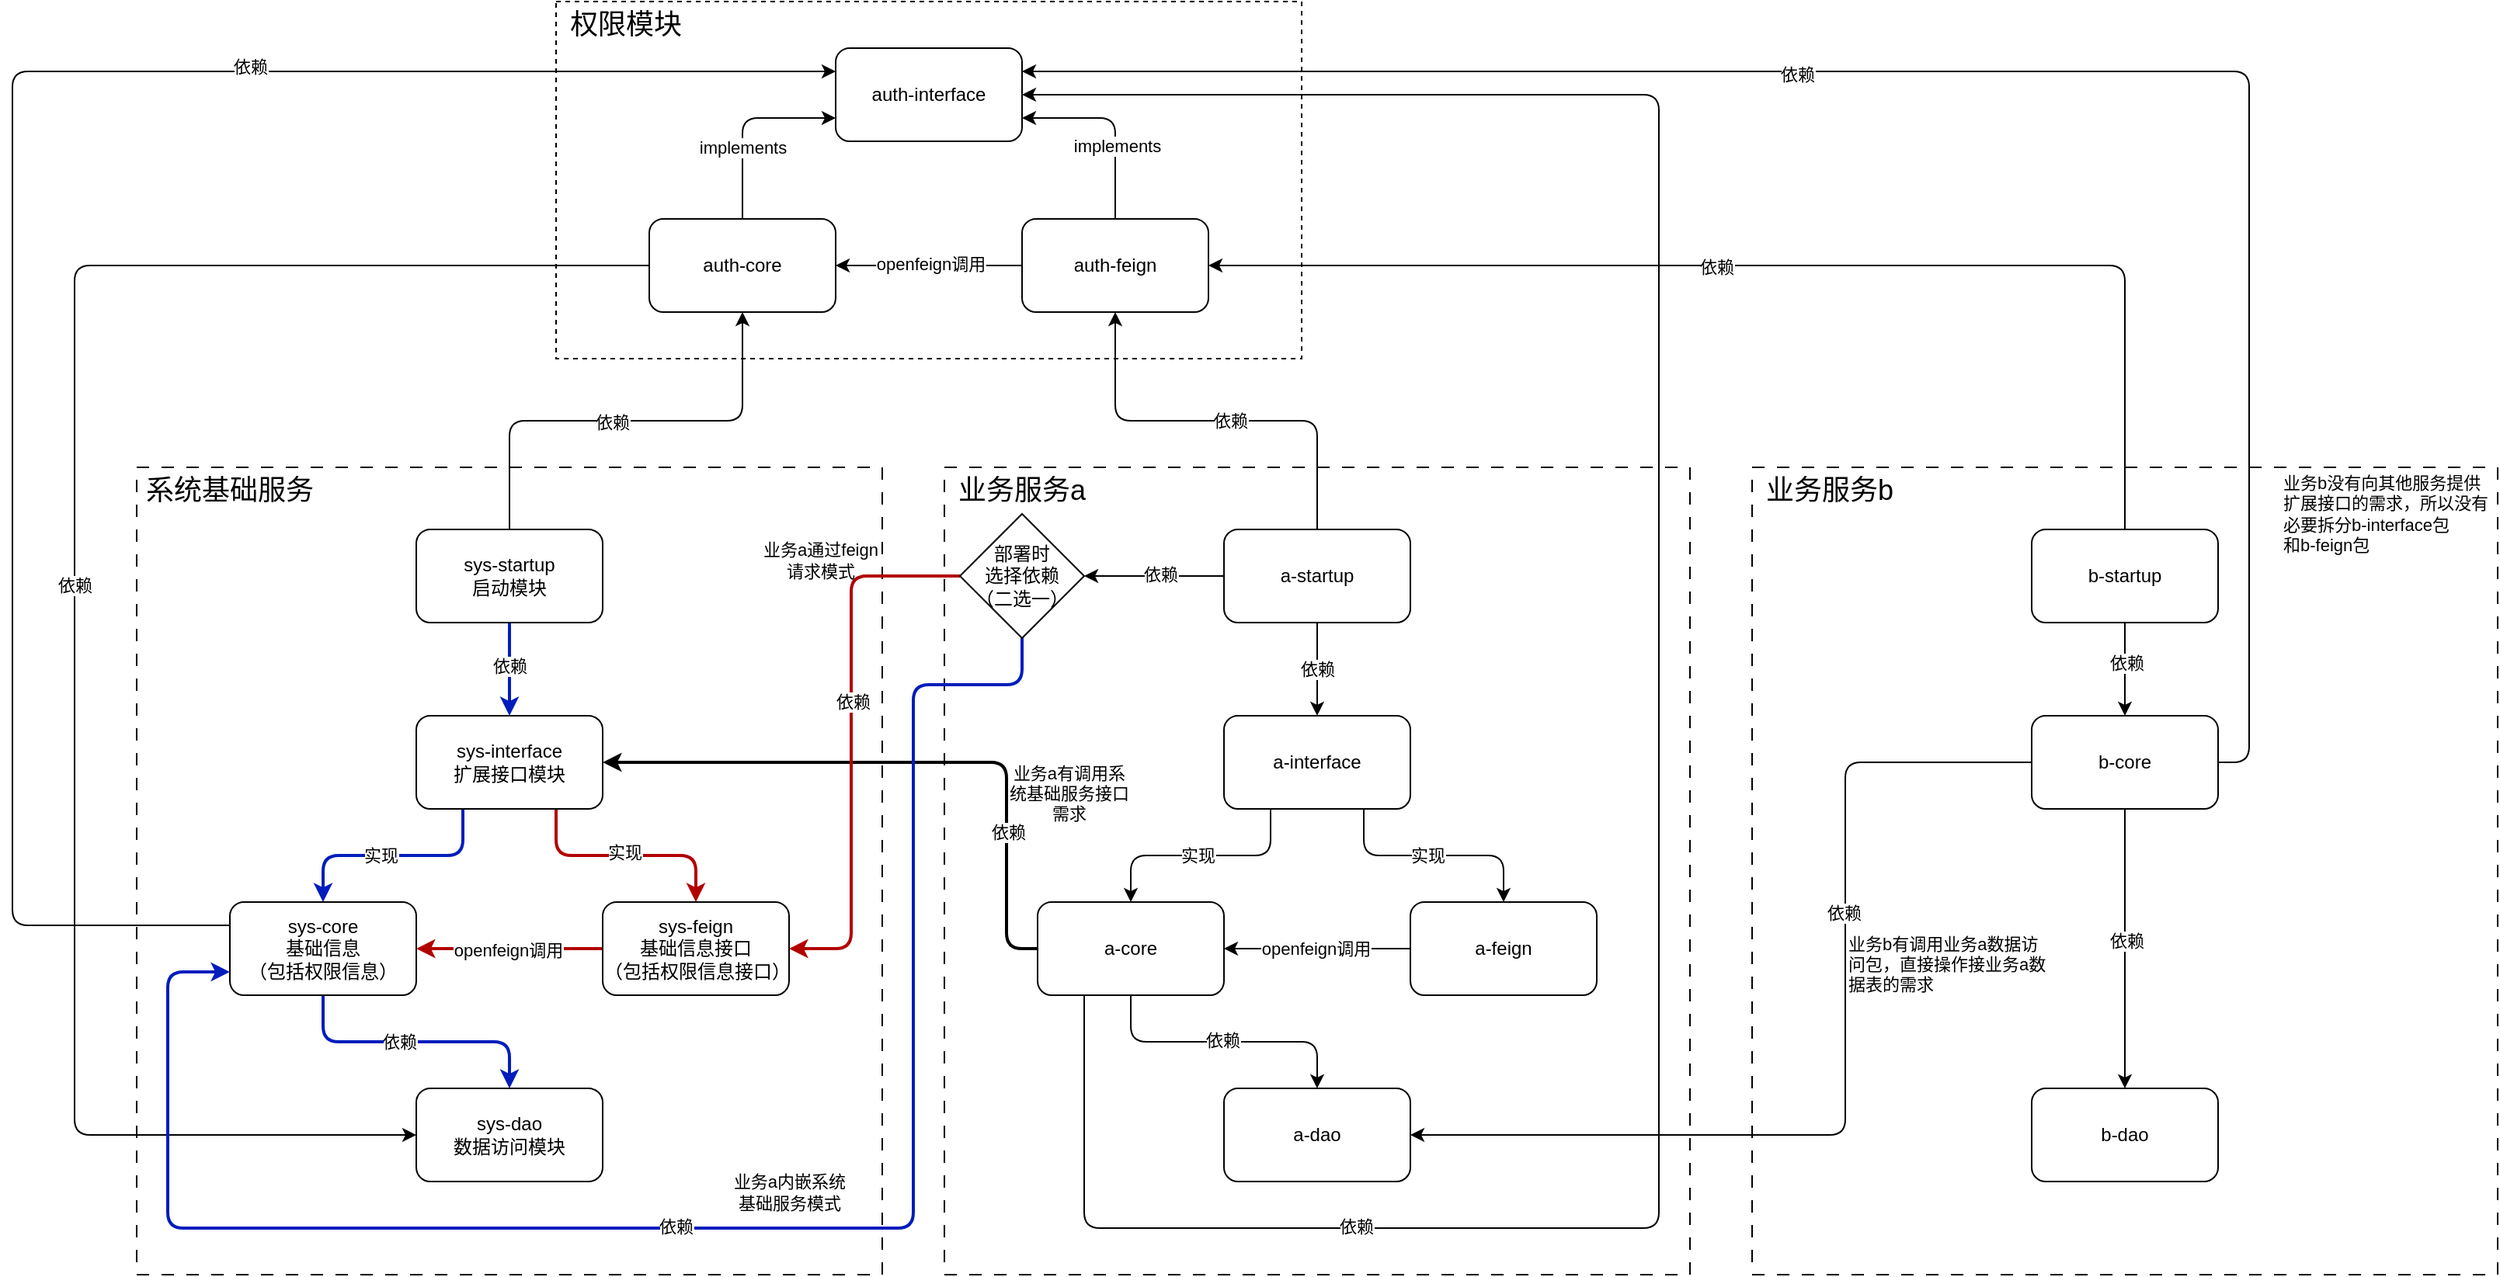 <mxfile version="27.1.6">
  <diagram name="第 1 页" id="Vk_0lWf_ZemlTiVQxBSw">
    <mxGraphModel dx="1325" dy="748" grid="1" gridSize="10" guides="1" tooltips="1" connect="1" arrows="1" fold="1" page="1" pageScale="1" pageWidth="827" pageHeight="1169" math="0" shadow="0">
      <root>
        <mxCell id="0" />
        <mxCell id="1" parent="0" />
        <mxCell id="k6mdKTFgA7WQ6ejU8itk-54" value="" style="rounded=0;whiteSpace=wrap;html=1;dashed=1;dashPattern=8 8;" vertex="1" parent="1">
          <mxGeometry x="1140" y="460" width="480" height="520" as="geometry" />
        </mxCell>
        <mxCell id="k6mdKTFgA7WQ6ejU8itk-5" value="" style="rounded=0;whiteSpace=wrap;html=1;dashed=1;dashPattern=8 8;" vertex="1" parent="1">
          <mxGeometry x="100" y="460" width="480" height="520" as="geometry" />
        </mxCell>
        <mxCell id="rxMHFcCtZd2pthugikuh-26" value="" style="rounded=0;whiteSpace=wrap;html=1;dashed=1;dashPattern=8 8;" parent="1" vertex="1">
          <mxGeometry x="620" y="460" width="480" height="520" as="geometry" />
        </mxCell>
        <mxCell id="rxMHFcCtZd2pthugikuh-24" value="" style="rounded=0;whiteSpace=wrap;html=1;dashed=1;" parent="1" vertex="1">
          <mxGeometry x="370" y="160" width="480" height="230" as="geometry" />
        </mxCell>
        <mxCell id="8hZZGk28VMVUj-fmmLYI-37" value="&lt;span style=&quot;background-color: transparent; color: light-dark(rgb(0, 0, 0), rgb(255, 255, 255));&quot;&gt;auth-interface&lt;/span&gt;" style="rounded=1;whiteSpace=wrap;html=1;" parent="1" vertex="1">
          <mxGeometry x="550" y="190" width="120" height="60" as="geometry" />
        </mxCell>
        <mxCell id="8hZZGk28VMVUj-fmmLYI-41" style="edgeStyle=orthogonalEdgeStyle;rounded=1;orthogonalLoop=1;jettySize=auto;html=1;exitX=0.5;exitY=0;exitDx=0;exitDy=0;entryX=0;entryY=0.75;entryDx=0;entryDy=0;curved=0;" parent="1" source="8hZZGk28VMVUj-fmmLYI-38" target="8hZZGk28VMVUj-fmmLYI-37" edge="1">
          <mxGeometry relative="1" as="geometry" />
        </mxCell>
        <mxCell id="8hZZGk28VMVUj-fmmLYI-43" value="implements" style="edgeLabel;html=1;align=center;verticalAlign=middle;resizable=0;points=[];" parent="8hZZGk28VMVUj-fmmLYI-41" vertex="1" connectable="0">
          <mxGeometry x="-0.255" relative="1" as="geometry">
            <mxPoint as="offset" />
          </mxGeometry>
        </mxCell>
        <mxCell id="8hZZGk28VMVUj-fmmLYI-66" style="edgeStyle=orthogonalEdgeStyle;rounded=1;orthogonalLoop=1;jettySize=auto;html=1;exitX=0;exitY=0.5;exitDx=0;exitDy=0;entryX=0;entryY=0.5;entryDx=0;entryDy=0;curved=0;" parent="1" source="8hZZGk28VMVUj-fmmLYI-38" target="k6mdKTFgA7WQ6ejU8itk-19" edge="1">
          <mxGeometry relative="1" as="geometry">
            <Array as="points">
              <mxPoint x="60" y="330" />
              <mxPoint x="60" y="890" />
            </Array>
          </mxGeometry>
        </mxCell>
        <mxCell id="8hZZGk28VMVUj-fmmLYI-67" value="依赖" style="edgeLabel;html=1;align=center;verticalAlign=middle;resizable=0;points=[];" parent="8hZZGk28VMVUj-fmmLYI-66" vertex="1" connectable="0">
          <mxGeometry x="0.002" relative="1" as="geometry">
            <mxPoint as="offset" />
          </mxGeometry>
        </mxCell>
        <mxCell id="8hZZGk28VMVUj-fmmLYI-38" value="&lt;span style=&quot;background-color: transparent; color: light-dark(rgb(0, 0, 0), rgb(255, 255, 255));&quot;&gt;auth-core&lt;/span&gt;" style="rounded=1;whiteSpace=wrap;html=1;" parent="1" vertex="1">
          <mxGeometry x="430" y="300" width="120" height="60" as="geometry" />
        </mxCell>
        <mxCell id="8hZZGk28VMVUj-fmmLYI-42" style="edgeStyle=orthogonalEdgeStyle;rounded=1;orthogonalLoop=1;jettySize=auto;html=1;exitX=0.5;exitY=0;exitDx=0;exitDy=0;entryX=1;entryY=0.75;entryDx=0;entryDy=0;curved=0;" parent="1" source="8hZZGk28VMVUj-fmmLYI-39" target="8hZZGk28VMVUj-fmmLYI-37" edge="1">
          <mxGeometry relative="1" as="geometry" />
        </mxCell>
        <mxCell id="8hZZGk28VMVUj-fmmLYI-44" value="implements" style="edgeLabel;html=1;align=center;verticalAlign=middle;resizable=0;points=[];" parent="8hZZGk28VMVUj-fmmLYI-42" vertex="1" connectable="0">
          <mxGeometry x="-0.243" y="-1" relative="1" as="geometry">
            <mxPoint as="offset" />
          </mxGeometry>
        </mxCell>
        <mxCell id="8hZZGk28VMVUj-fmmLYI-48" style="edgeStyle=orthogonalEdgeStyle;rounded=0;orthogonalLoop=1;jettySize=auto;html=1;exitX=0;exitY=0.5;exitDx=0;exitDy=0;entryX=1;entryY=0.5;entryDx=0;entryDy=0;" parent="1" source="8hZZGk28VMVUj-fmmLYI-39" target="8hZZGk28VMVUj-fmmLYI-38" edge="1">
          <mxGeometry relative="1" as="geometry" />
        </mxCell>
        <mxCell id="8hZZGk28VMVUj-fmmLYI-49" value="openfeign调用" style="edgeLabel;html=1;align=center;verticalAlign=middle;resizable=0;points=[];" parent="8hZZGk28VMVUj-fmmLYI-48" vertex="1" connectable="0">
          <mxGeometry x="-0.011" y="-1" relative="1" as="geometry">
            <mxPoint as="offset" />
          </mxGeometry>
        </mxCell>
        <mxCell id="8hZZGk28VMVUj-fmmLYI-39" value="&lt;span style=&quot;background-color: transparent; color: light-dark(rgb(0, 0, 0), rgb(255, 255, 255));&quot;&gt;auth-feign&lt;/span&gt;" style="rounded=1;whiteSpace=wrap;html=1;" parent="1" vertex="1">
          <mxGeometry x="670" y="300" width="120" height="60" as="geometry" />
        </mxCell>
        <mxCell id="8hZZGk28VMVUj-fmmLYI-57" style="edgeStyle=orthogonalEdgeStyle;rounded=1;orthogonalLoop=1;jettySize=auto;html=1;exitX=0.5;exitY=0;exitDx=0;exitDy=0;strokeColor=default;curved=0;" parent="1" source="8hZZGk28VMVUj-fmmLYI-47" target="8hZZGk28VMVUj-fmmLYI-38" edge="1">
          <mxGeometry relative="1" as="geometry" />
        </mxCell>
        <mxCell id="8hZZGk28VMVUj-fmmLYI-60" value="依赖" style="edgeLabel;html=1;align=center;verticalAlign=middle;resizable=0;points=[];" parent="8hZZGk28VMVUj-fmmLYI-57" vertex="1" connectable="0">
          <mxGeometry x="-0.064" y="-1" relative="1" as="geometry">
            <mxPoint as="offset" />
          </mxGeometry>
        </mxCell>
        <mxCell id="8hZZGk28VMVUj-fmmLYI-59" style="edgeStyle=orthogonalEdgeStyle;rounded=0;orthogonalLoop=1;jettySize=auto;html=1;exitX=0.5;exitY=1;exitDx=0;exitDy=0;fillColor=#0050ef;strokeColor=#001DBC;strokeWidth=2;" parent="1" source="8hZZGk28VMVUj-fmmLYI-47" target="8hZZGk28VMVUj-fmmLYI-58" edge="1">
          <mxGeometry relative="1" as="geometry" />
        </mxCell>
        <mxCell id="8hZZGk28VMVUj-fmmLYI-62" value="依赖" style="edgeLabel;html=1;align=center;verticalAlign=middle;resizable=0;points=[];" parent="8hZZGk28VMVUj-fmmLYI-59" vertex="1" connectable="0">
          <mxGeometry x="-0.072" relative="1" as="geometry">
            <mxPoint as="offset" />
          </mxGeometry>
        </mxCell>
        <mxCell id="8hZZGk28VMVUj-fmmLYI-47" value="sys&lt;span style=&quot;background-color: transparent; color: light-dark(rgb(0, 0, 0), rgb(255, 255, 255));&quot;&gt;-startup&lt;br&gt;启动模块&lt;/span&gt;" style="rounded=1;whiteSpace=wrap;html=1;" parent="1" vertex="1">
          <mxGeometry x="280" y="500" width="120" height="60" as="geometry" />
        </mxCell>
        <mxCell id="8hZZGk28VMVUj-fmmLYI-56" style="edgeStyle=orthogonalEdgeStyle;rounded=1;orthogonalLoop=1;jettySize=auto;html=1;exitX=0.5;exitY=0;exitDx=0;exitDy=0;entryX=0.5;entryY=1;entryDx=0;entryDy=0;curved=0;" parent="1" source="8hZZGk28VMVUj-fmmLYI-52" target="8hZZGk28VMVUj-fmmLYI-39" edge="1">
          <mxGeometry relative="1" as="geometry" />
        </mxCell>
        <mxCell id="8hZZGk28VMVUj-fmmLYI-61" value="依赖" style="edgeLabel;html=1;align=center;verticalAlign=middle;resizable=0;points=[];" parent="8hZZGk28VMVUj-fmmLYI-56" vertex="1" connectable="0">
          <mxGeometry x="-0.064" relative="1" as="geometry">
            <mxPoint as="offset" />
          </mxGeometry>
        </mxCell>
        <mxCell id="rxMHFcCtZd2pthugikuh-9" value="依赖" style="edgeStyle=orthogonalEdgeStyle;rounded=0;orthogonalLoop=1;jettySize=auto;html=1;exitX=0.5;exitY=1;exitDx=0;exitDy=0;entryX=0.5;entryY=0;entryDx=0;entryDy=0;" parent="1" source="8hZZGk28VMVUj-fmmLYI-52" target="rxMHFcCtZd2pthugikuh-5" edge="1">
          <mxGeometry relative="1" as="geometry" />
        </mxCell>
        <mxCell id="k6mdKTFgA7WQ6ejU8itk-39" style="edgeStyle=orthogonalEdgeStyle;rounded=0;orthogonalLoop=1;jettySize=auto;html=1;exitX=0;exitY=0.5;exitDx=0;exitDy=0;entryX=1;entryY=0.5;entryDx=0;entryDy=0;" edge="1" parent="1" source="8hZZGk28VMVUj-fmmLYI-52" target="k6mdKTFgA7WQ6ejU8itk-38">
          <mxGeometry relative="1" as="geometry" />
        </mxCell>
        <mxCell id="k6mdKTFgA7WQ6ejU8itk-53" value="依赖" style="edgeLabel;html=1;align=center;verticalAlign=middle;resizable=0;points=[];" vertex="1" connectable="0" parent="k6mdKTFgA7WQ6ejU8itk-39">
          <mxGeometry x="-0.089" y="-1" relative="1" as="geometry">
            <mxPoint as="offset" />
          </mxGeometry>
        </mxCell>
        <mxCell id="8hZZGk28VMVUj-fmmLYI-52" value="&lt;span style=&quot;background-color: transparent; color: light-dark(rgb(0, 0, 0), rgb(255, 255, 255));&quot;&gt;a-startup&lt;/span&gt;" style="rounded=1;whiteSpace=wrap;html=1;" parent="1" vertex="1">
          <mxGeometry x="800" y="500" width="120" height="60" as="geometry" />
        </mxCell>
        <mxCell id="k6mdKTFgA7WQ6ejU8itk-12" style="edgeStyle=orthogonalEdgeStyle;rounded=1;orthogonalLoop=1;jettySize=auto;html=1;exitX=0.25;exitY=1;exitDx=0;exitDy=0;strokeWidth=2;fillColor=#0050ef;strokeColor=#001DBC;curved=0;" edge="1" parent="1" source="8hZZGk28VMVUj-fmmLYI-58" target="k6mdKTFgA7WQ6ejU8itk-1">
          <mxGeometry relative="1" as="geometry" />
        </mxCell>
        <mxCell id="k6mdKTFgA7WQ6ejU8itk-13" value="实现" style="edgeLabel;html=1;align=center;verticalAlign=middle;resizable=0;points=[];" vertex="1" connectable="0" parent="k6mdKTFgA7WQ6ejU8itk-12">
          <mxGeometry x="0.109" relative="1" as="geometry">
            <mxPoint as="offset" />
          </mxGeometry>
        </mxCell>
        <mxCell id="k6mdKTFgA7WQ6ejU8itk-14" style="edgeStyle=orthogonalEdgeStyle;rounded=1;orthogonalLoop=1;jettySize=auto;html=1;exitX=0.75;exitY=1;exitDx=0;exitDy=0;entryX=0.5;entryY=0;entryDx=0;entryDy=0;fillColor=#e51400;strokeColor=#B20000;strokeWidth=2;curved=0;" edge="1" parent="1" source="8hZZGk28VMVUj-fmmLYI-58" target="k6mdKTFgA7WQ6ejU8itk-4">
          <mxGeometry relative="1" as="geometry" />
        </mxCell>
        <mxCell id="k6mdKTFgA7WQ6ejU8itk-15" value="实现" style="edgeLabel;html=1;align=center;verticalAlign=middle;resizable=0;points=[];" vertex="1" connectable="0" parent="k6mdKTFgA7WQ6ejU8itk-14">
          <mxGeometry x="-0.013" y="2" relative="1" as="geometry">
            <mxPoint as="offset" />
          </mxGeometry>
        </mxCell>
        <mxCell id="8hZZGk28VMVUj-fmmLYI-58" value="sys&lt;span style=&quot;background-color: transparent; color: light-dark(rgb(0, 0, 0), rgb(255, 255, 255));&quot;&gt;-interface&lt;/span&gt;&lt;div&gt;扩展接口模块&lt;/div&gt;" style="rounded=1;whiteSpace=wrap;html=1;" parent="1" vertex="1">
          <mxGeometry x="280" y="620" width="120" height="60" as="geometry" />
        </mxCell>
        <mxCell id="k6mdKTFgA7WQ6ejU8itk-26" style="edgeStyle=orthogonalEdgeStyle;rounded=1;orthogonalLoop=1;jettySize=auto;html=1;exitX=0.5;exitY=1;exitDx=0;exitDy=0;entryX=0.5;entryY=0;entryDx=0;entryDy=0;curved=0;" edge="1" parent="1" source="rxMHFcCtZd2pthugikuh-4" target="k6mdKTFgA7WQ6ejU8itk-25">
          <mxGeometry relative="1" as="geometry" />
        </mxCell>
        <mxCell id="k6mdKTFgA7WQ6ejU8itk-27" value="依赖" style="edgeLabel;html=1;align=center;verticalAlign=middle;resizable=0;points=[];" vertex="1" connectable="0" parent="k6mdKTFgA7WQ6ejU8itk-26">
          <mxGeometry x="-0.011" y="1" relative="1" as="geometry">
            <mxPoint as="offset" />
          </mxGeometry>
        </mxCell>
        <mxCell id="k6mdKTFgA7WQ6ejU8itk-33" style="edgeStyle=orthogonalEdgeStyle;rounded=1;orthogonalLoop=1;jettySize=auto;html=1;exitX=0;exitY=0.5;exitDx=0;exitDy=0;entryX=1;entryY=0.5;entryDx=0;entryDy=0;curved=0;strokeWidth=2;" edge="1" parent="1" source="rxMHFcCtZd2pthugikuh-4" target="8hZZGk28VMVUj-fmmLYI-58">
          <mxGeometry relative="1" as="geometry">
            <Array as="points">
              <mxPoint x="660" y="770" />
              <mxPoint x="660" y="650" />
            </Array>
          </mxGeometry>
        </mxCell>
        <mxCell id="k6mdKTFgA7WQ6ejU8itk-34" value="&lt;div&gt;业务a有调用系&lt;div&gt;统基础服务接口&lt;/div&gt;&lt;div&gt;需求&lt;/div&gt;&lt;/div&gt;" style="edgeLabel;html=1;align=center;verticalAlign=middle;resizable=0;points=[];labelBackgroundColor=none;" vertex="1" connectable="0" parent="k6mdKTFgA7WQ6ejU8itk-33">
          <mxGeometry x="-0.375" y="1" relative="1" as="geometry">
            <mxPoint x="41" y="5" as="offset" />
          </mxGeometry>
        </mxCell>
        <mxCell id="k6mdKTFgA7WQ6ejU8itk-35" value="&lt;span&gt;依赖&lt;/span&gt;" style="edgeLabel;html=1;align=center;verticalAlign=middle;resizable=0;points=[];" vertex="1" connectable="0" parent="k6mdKTFgA7WQ6ejU8itk-33">
          <mxGeometry x="-0.525" y="-1" relative="1" as="geometry">
            <mxPoint as="offset" />
          </mxGeometry>
        </mxCell>
        <mxCell id="k6mdKTFgA7WQ6ejU8itk-72" style="edgeStyle=orthogonalEdgeStyle;rounded=1;orthogonalLoop=1;jettySize=auto;html=1;exitX=0.25;exitY=1;exitDx=0;exitDy=0;entryX=1;entryY=0.5;entryDx=0;entryDy=0;curved=0;" edge="1" parent="1" source="rxMHFcCtZd2pthugikuh-4" target="8hZZGk28VMVUj-fmmLYI-37">
          <mxGeometry relative="1" as="geometry">
            <Array as="points">
              <mxPoint x="710" y="950" />
              <mxPoint x="1080" y="950" />
              <mxPoint x="1080" y="220" />
            </Array>
          </mxGeometry>
        </mxCell>
        <mxCell id="k6mdKTFgA7WQ6ejU8itk-74" value="依赖" style="edgeLabel;html=1;align=center;verticalAlign=middle;resizable=0;points=[];" vertex="1" connectable="0" parent="k6mdKTFgA7WQ6ejU8itk-72">
          <mxGeometry x="-0.609" y="1" relative="1" as="geometry">
            <mxPoint as="offset" />
          </mxGeometry>
        </mxCell>
        <mxCell id="rxMHFcCtZd2pthugikuh-4" value="&lt;span style=&quot;background-color: transparent; color: light-dark(rgb(0, 0, 0), rgb(255, 255, 255));&quot;&gt;a-core&lt;/span&gt;" style="rounded=1;whiteSpace=wrap;html=1;" parent="1" vertex="1">
          <mxGeometry x="680" y="740" width="120" height="60" as="geometry" />
        </mxCell>
        <mxCell id="k6mdKTFgA7WQ6ejU8itk-23" style="edgeStyle=orthogonalEdgeStyle;rounded=1;orthogonalLoop=1;jettySize=auto;html=1;exitX=0.25;exitY=1;exitDx=0;exitDy=0;entryX=0.5;entryY=0;entryDx=0;entryDy=0;curved=0;" edge="1" parent="1" source="rxMHFcCtZd2pthugikuh-5" target="rxMHFcCtZd2pthugikuh-4">
          <mxGeometry relative="1" as="geometry" />
        </mxCell>
        <mxCell id="k6mdKTFgA7WQ6ejU8itk-30" value="实现" style="edgeLabel;html=1;align=center;verticalAlign=middle;resizable=0;points=[];" vertex="1" connectable="0" parent="k6mdKTFgA7WQ6ejU8itk-23">
          <mxGeometry x="0.027" relative="1" as="geometry">
            <mxPoint as="offset" />
          </mxGeometry>
        </mxCell>
        <mxCell id="k6mdKTFgA7WQ6ejU8itk-24" style="edgeStyle=orthogonalEdgeStyle;rounded=1;orthogonalLoop=1;jettySize=auto;html=1;exitX=0.75;exitY=1;exitDx=0;exitDy=0;curved=0;" edge="1" parent="1" source="rxMHFcCtZd2pthugikuh-5" target="rxMHFcCtZd2pthugikuh-6">
          <mxGeometry relative="1" as="geometry" />
        </mxCell>
        <mxCell id="k6mdKTFgA7WQ6ejU8itk-31" value="实现" style="edgeLabel;html=1;align=center;verticalAlign=middle;resizable=0;points=[];" vertex="1" connectable="0" parent="k6mdKTFgA7WQ6ejU8itk-24">
          <mxGeometry x="-0.053" relative="1" as="geometry">
            <mxPoint as="offset" />
          </mxGeometry>
        </mxCell>
        <mxCell id="rxMHFcCtZd2pthugikuh-5" value="&lt;span style=&quot;background-color: transparent; color: light-dark(rgb(0, 0, 0), rgb(255, 255, 255));&quot;&gt;a-interface&lt;/span&gt;" style="rounded=1;whiteSpace=wrap;html=1;" parent="1" vertex="1">
          <mxGeometry x="800" y="620" width="120" height="60" as="geometry" />
        </mxCell>
        <mxCell id="k6mdKTFgA7WQ6ejU8itk-28" style="edgeStyle=orthogonalEdgeStyle;rounded=0;orthogonalLoop=1;jettySize=auto;html=1;exitX=0;exitY=0.5;exitDx=0;exitDy=0;" edge="1" parent="1" source="rxMHFcCtZd2pthugikuh-6" target="rxMHFcCtZd2pthugikuh-4">
          <mxGeometry relative="1" as="geometry" />
        </mxCell>
        <mxCell id="k6mdKTFgA7WQ6ejU8itk-29" value="openfeign调用" style="edgeLabel;html=1;align=center;verticalAlign=middle;resizable=0;points=[];" vertex="1" connectable="0" parent="k6mdKTFgA7WQ6ejU8itk-28">
          <mxGeometry x="0.017" relative="1" as="geometry">
            <mxPoint as="offset" />
          </mxGeometry>
        </mxCell>
        <mxCell id="rxMHFcCtZd2pthugikuh-6" value="&lt;span style=&quot;background-color: transparent; color: light-dark(rgb(0, 0, 0), rgb(255, 255, 255));&quot;&gt;a-feign&lt;/span&gt;" style="rounded=1;whiteSpace=wrap;html=1;" parent="1" vertex="1">
          <mxGeometry x="920" y="740" width="120" height="60" as="geometry" />
        </mxCell>
        <mxCell id="k6mdKTFgA7WQ6ejU8itk-56" style="edgeStyle=orthogonalEdgeStyle;rounded=1;orthogonalLoop=1;jettySize=auto;html=1;exitX=0.5;exitY=0;exitDx=0;exitDy=0;entryX=1;entryY=0.5;entryDx=0;entryDy=0;curved=0;" edge="1" parent="1" source="rxMHFcCtZd2pthugikuh-17" target="8hZZGk28VMVUj-fmmLYI-39">
          <mxGeometry relative="1" as="geometry" />
        </mxCell>
        <mxCell id="k6mdKTFgA7WQ6ejU8itk-57" value="依赖" style="edgeLabel;html=1;align=center;verticalAlign=middle;resizable=0;points=[];" vertex="1" connectable="0" parent="k6mdKTFgA7WQ6ejU8itk-56">
          <mxGeometry x="0.14" y="1" relative="1" as="geometry">
            <mxPoint as="offset" />
          </mxGeometry>
        </mxCell>
        <mxCell id="k6mdKTFgA7WQ6ejU8itk-59" style="edgeStyle=orthogonalEdgeStyle;rounded=0;orthogonalLoop=1;jettySize=auto;html=1;exitX=0.5;exitY=1;exitDx=0;exitDy=0;" edge="1" parent="1" source="rxMHFcCtZd2pthugikuh-17" target="GwP-EpO8YHv75SZYuR2i-1">
          <mxGeometry relative="1" as="geometry" />
        </mxCell>
        <mxCell id="k6mdKTFgA7WQ6ejU8itk-61" value="依赖" style="edgeLabel;html=1;align=center;verticalAlign=middle;resizable=0;points=[];" vertex="1" connectable="0" parent="k6mdKTFgA7WQ6ejU8itk-59">
          <mxGeometry x="-0.133" y="1" relative="1" as="geometry">
            <mxPoint as="offset" />
          </mxGeometry>
        </mxCell>
        <mxCell id="rxMHFcCtZd2pthugikuh-17" value="&lt;span style=&quot;background-color: transparent; color: light-dark(rgb(0, 0, 0), rgb(255, 255, 255));&quot;&gt;b-startup&lt;/span&gt;" style="rounded=1;whiteSpace=wrap;html=1;" parent="1" vertex="1">
          <mxGeometry x="1320" y="500" width="120" height="60" as="geometry" />
        </mxCell>
        <mxCell id="rxMHFcCtZd2pthugikuh-25" value="&lt;font style=&quot;font-size: 18px;&quot;&gt;权限模块&lt;/font&gt;" style="text;html=1;align=center;verticalAlign=middle;whiteSpace=wrap;rounded=0;" parent="1" vertex="1">
          <mxGeometry x="370" y="160" width="90" height="30" as="geometry" />
        </mxCell>
        <mxCell id="rxMHFcCtZd2pthugikuh-27" value="&lt;font style=&quot;font-size: 18px;&quot;&gt;业务服务a&lt;/font&gt;" style="text;html=1;align=center;verticalAlign=middle;whiteSpace=wrap;rounded=0;" parent="1" vertex="1">
          <mxGeometry x="620" y="460" width="100" height="30" as="geometry" />
        </mxCell>
        <mxCell id="rxMHFcCtZd2pthugikuh-31" value="&lt;font style=&quot;font-size: 18px;&quot;&gt;系统基础服务&lt;/font&gt;" style="text;html=1;align=center;verticalAlign=middle;whiteSpace=wrap;rounded=0;" parent="1" vertex="1">
          <mxGeometry x="100" y="460" width="120" height="30" as="geometry" />
        </mxCell>
        <mxCell id="k6mdKTFgA7WQ6ejU8itk-58" style="edgeStyle=orthogonalEdgeStyle;rounded=1;orthogonalLoop=1;jettySize=auto;html=1;exitX=0;exitY=0.5;exitDx=0;exitDy=0;entryX=1;entryY=0.5;entryDx=0;entryDy=0;curved=0;" edge="1" parent="1" source="GwP-EpO8YHv75SZYuR2i-1" target="k6mdKTFgA7WQ6ejU8itk-25">
          <mxGeometry relative="1" as="geometry">
            <Array as="points">
              <mxPoint x="1200" y="650" />
              <mxPoint x="1200" y="890" />
            </Array>
          </mxGeometry>
        </mxCell>
        <mxCell id="k6mdKTFgA7WQ6ejU8itk-63" value="依赖" style="edgeLabel;html=1;align=center;verticalAlign=middle;resizable=0;points=[];" vertex="1" connectable="0" parent="k6mdKTFgA7WQ6ejU8itk-58">
          <mxGeometry x="-0.322" y="-1" relative="1" as="geometry">
            <mxPoint as="offset" />
          </mxGeometry>
        </mxCell>
        <mxCell id="k6mdKTFgA7WQ6ejU8itk-60" style="edgeStyle=orthogonalEdgeStyle;rounded=0;orthogonalLoop=1;jettySize=auto;html=1;exitX=0.5;exitY=1;exitDx=0;exitDy=0;entryX=0.5;entryY=0;entryDx=0;entryDy=0;" edge="1" parent="1" source="GwP-EpO8YHv75SZYuR2i-1" target="k6mdKTFgA7WQ6ejU8itk-55">
          <mxGeometry relative="1" as="geometry" />
        </mxCell>
        <mxCell id="k6mdKTFgA7WQ6ejU8itk-62" value="依赖" style="edgeLabel;html=1;align=center;verticalAlign=middle;resizable=0;points=[];" vertex="1" connectable="0" parent="k6mdKTFgA7WQ6ejU8itk-60">
          <mxGeometry x="-0.056" y="1" relative="1" as="geometry">
            <mxPoint as="offset" />
          </mxGeometry>
        </mxCell>
        <mxCell id="k6mdKTFgA7WQ6ejU8itk-70" style="edgeStyle=orthogonalEdgeStyle;rounded=1;orthogonalLoop=1;jettySize=auto;html=1;exitX=1;exitY=0.5;exitDx=0;exitDy=0;entryX=1;entryY=0.25;entryDx=0;entryDy=0;curved=0;" edge="1" parent="1" source="GwP-EpO8YHv75SZYuR2i-1" target="8hZZGk28VMVUj-fmmLYI-37">
          <mxGeometry relative="1" as="geometry" />
        </mxCell>
        <mxCell id="k6mdKTFgA7WQ6ejU8itk-71" value="依赖" style="edgeLabel;html=1;align=center;verticalAlign=middle;resizable=0;points=[];" vertex="1" connectable="0" parent="k6mdKTFgA7WQ6ejU8itk-70">
          <mxGeometry x="0.205" y="2" relative="1" as="geometry">
            <mxPoint as="offset" />
          </mxGeometry>
        </mxCell>
        <mxCell id="GwP-EpO8YHv75SZYuR2i-1" value="&lt;span style=&quot;background-color: transparent; color: light-dark(rgb(0, 0, 0), rgb(255, 255, 255));&quot;&gt;b-core&lt;/span&gt;" style="rounded=1;whiteSpace=wrap;html=1;" parent="1" vertex="1">
          <mxGeometry x="1320" y="620" width="120" height="60" as="geometry" />
        </mxCell>
        <mxCell id="GwP-EpO8YHv75SZYuR2i-12" value="&lt;font style=&quot;font-size: 18px;&quot;&gt;业务服务b&lt;/font&gt;" style="text;html=1;align=center;verticalAlign=middle;whiteSpace=wrap;rounded=0;" parent="1" vertex="1">
          <mxGeometry x="1140" y="460" width="100" height="30" as="geometry" />
        </mxCell>
        <mxCell id="k6mdKTFgA7WQ6ejU8itk-20" style="edgeStyle=orthogonalEdgeStyle;rounded=1;orthogonalLoop=1;jettySize=auto;html=1;exitX=0.5;exitY=1;exitDx=0;exitDy=0;entryX=0.5;entryY=0;entryDx=0;entryDy=0;curved=0;fillColor=#0050ef;strokeColor=#001DBC;strokeWidth=2;" edge="1" parent="1" source="k6mdKTFgA7WQ6ejU8itk-1" target="k6mdKTFgA7WQ6ejU8itk-19">
          <mxGeometry relative="1" as="geometry" />
        </mxCell>
        <mxCell id="k6mdKTFgA7WQ6ejU8itk-21" value="依赖" style="edgeLabel;html=1;align=center;verticalAlign=middle;resizable=0;points=[];" vertex="1" connectable="0" parent="k6mdKTFgA7WQ6ejU8itk-20">
          <mxGeometry x="-0.122" relative="1" as="geometry">
            <mxPoint as="offset" />
          </mxGeometry>
        </mxCell>
        <mxCell id="k6mdKTFgA7WQ6ejU8itk-67" style="edgeStyle=orthogonalEdgeStyle;rounded=1;orthogonalLoop=1;jettySize=auto;html=1;exitX=0;exitY=0.25;exitDx=0;exitDy=0;entryX=0;entryY=0.25;entryDx=0;entryDy=0;curved=0;" edge="1" parent="1" source="k6mdKTFgA7WQ6ejU8itk-1" target="8hZZGk28VMVUj-fmmLYI-37">
          <mxGeometry relative="1" as="geometry">
            <mxPoint x="220" y="390" as="targetPoint" />
            <Array as="points">
              <mxPoint x="20" y="755" />
              <mxPoint x="20" y="205" />
            </Array>
          </mxGeometry>
        </mxCell>
        <mxCell id="k6mdKTFgA7WQ6ejU8itk-69" value="依赖" style="edgeLabel;html=1;align=center;verticalAlign=middle;resizable=0;points=[];" vertex="1" connectable="0" parent="k6mdKTFgA7WQ6ejU8itk-67">
          <mxGeometry x="0.382" y="3" relative="1" as="geometry">
            <mxPoint as="offset" />
          </mxGeometry>
        </mxCell>
        <mxCell id="k6mdKTFgA7WQ6ejU8itk-1" value="sys&lt;span style=&quot;color: light-dark(rgb(0, 0, 0), rgb(255, 255, 255)); background-color: transparent;&quot;&gt;-core&lt;br&gt;&lt;/span&gt;&lt;span style=&quot;color: light-dark(rgb(0, 0, 0), rgb(255, 255, 255)); background-color: transparent;&quot;&gt;基础信息&lt;/span&gt;&lt;div&gt;&lt;span style=&quot;color: light-dark(rgb(0, 0, 0), rgb(255, 255, 255)); background-color: transparent;&quot;&gt;（包括权限信息）&lt;/span&gt;&lt;/div&gt;" style="rounded=1;whiteSpace=wrap;html=1;" vertex="1" parent="1">
          <mxGeometry x="160" y="740" width="120" height="60" as="geometry" />
        </mxCell>
        <mxCell id="k6mdKTFgA7WQ6ejU8itk-17" style="edgeStyle=orthogonalEdgeStyle;rounded=0;orthogonalLoop=1;jettySize=auto;html=1;exitX=0;exitY=0.5;exitDx=0;exitDy=0;fillColor=#e51400;strokeColor=#B20000;strokeWidth=2;" edge="1" parent="1" source="k6mdKTFgA7WQ6ejU8itk-4" target="k6mdKTFgA7WQ6ejU8itk-1">
          <mxGeometry relative="1" as="geometry" />
        </mxCell>
        <mxCell id="k6mdKTFgA7WQ6ejU8itk-18" value="openfeign调用" style="edgeLabel;html=1;align=center;verticalAlign=middle;resizable=0;points=[];" vertex="1" connectable="0" parent="k6mdKTFgA7WQ6ejU8itk-17">
          <mxGeometry x="0.017" y="1" relative="1" as="geometry">
            <mxPoint as="offset" />
          </mxGeometry>
        </mxCell>
        <mxCell id="k6mdKTFgA7WQ6ejU8itk-4" value="sys&lt;span style=&quot;color: light-dark(rgb(0, 0, 0), rgb(255, 255, 255)); background-color: transparent;&quot;&gt;-feign&lt;br&gt;&lt;/span&gt;&lt;span style=&quot;color: light-dark(rgb(0, 0, 0), rgb(255, 255, 255)); background-color: transparent;&quot;&gt;基础信息接口&lt;/span&gt;&lt;div&gt;&lt;span style=&quot;color: light-dark(rgb(0, 0, 0), rgb(255, 255, 255)); background-color: transparent;&quot;&gt;（包括权限信息接口）&lt;/span&gt;&lt;/div&gt;" style="rounded=1;whiteSpace=wrap;html=1;" vertex="1" parent="1">
          <mxGeometry x="400" y="740" width="120" height="60" as="geometry" />
        </mxCell>
        <mxCell id="k6mdKTFgA7WQ6ejU8itk-19" value="sys&lt;span style=&quot;color: light-dark(rgb(0, 0, 0), rgb(255, 255, 255)); background-color: transparent;&quot;&gt;-dao&lt;br&gt;&lt;/span&gt;数据访问模块" style="rounded=1;whiteSpace=wrap;html=1;" vertex="1" parent="1">
          <mxGeometry x="280" y="860" width="120" height="60" as="geometry" />
        </mxCell>
        <mxCell id="k6mdKTFgA7WQ6ejU8itk-25" value="&lt;span style=&quot;background-color: transparent; color: light-dark(rgb(0, 0, 0), rgb(255, 255, 255));&quot;&gt;a-dao&lt;/span&gt;" style="rounded=1;whiteSpace=wrap;html=1;" vertex="1" parent="1">
          <mxGeometry x="800" y="860" width="120" height="60" as="geometry" />
        </mxCell>
        <mxCell id="k6mdKTFgA7WQ6ejU8itk-41" style="edgeStyle=orthogonalEdgeStyle;rounded=1;orthogonalLoop=1;jettySize=auto;html=1;exitX=0;exitY=0.5;exitDx=0;exitDy=0;entryX=1;entryY=0.5;entryDx=0;entryDy=0;curved=0;fillColor=#e51400;strokeColor=#B20000;strokeWidth=2;" edge="1" parent="1" source="k6mdKTFgA7WQ6ejU8itk-38" target="k6mdKTFgA7WQ6ejU8itk-4">
          <mxGeometry relative="1" as="geometry">
            <Array as="points">
              <mxPoint x="560" y="530" />
              <mxPoint x="560" y="770" />
            </Array>
          </mxGeometry>
        </mxCell>
        <mxCell id="k6mdKTFgA7WQ6ejU8itk-47" value="依赖" style="edgeLabel;html=1;align=center;verticalAlign=middle;resizable=0;points=[];" vertex="1" connectable="0" parent="k6mdKTFgA7WQ6ejU8itk-41">
          <mxGeometry x="-0.14" y="1" relative="1" as="geometry">
            <mxPoint as="offset" />
          </mxGeometry>
        </mxCell>
        <mxCell id="k6mdKTFgA7WQ6ejU8itk-42" style="edgeStyle=orthogonalEdgeStyle;rounded=1;orthogonalLoop=1;jettySize=auto;html=1;exitX=0.5;exitY=1;exitDx=0;exitDy=0;entryX=0;entryY=0.75;entryDx=0;entryDy=0;curved=0;strokeWidth=2;fillColor=#0050ef;strokeColor=#001DBC;" edge="1" parent="1" source="k6mdKTFgA7WQ6ejU8itk-38" target="k6mdKTFgA7WQ6ejU8itk-1">
          <mxGeometry relative="1" as="geometry">
            <Array as="points">
              <mxPoint x="670" y="600" />
              <mxPoint x="600" y="600" />
              <mxPoint x="600" y="950" />
              <mxPoint x="120" y="950" />
              <mxPoint x="120" y="785" />
            </Array>
          </mxGeometry>
        </mxCell>
        <mxCell id="k6mdKTFgA7WQ6ejU8itk-50" value="依赖" style="edgeLabel;html=1;align=center;verticalAlign=middle;resizable=0;points=[];" vertex="1" connectable="0" parent="k6mdKTFgA7WQ6ejU8itk-42">
          <mxGeometry x="0.063" y="-1" relative="1" as="geometry">
            <mxPoint as="offset" />
          </mxGeometry>
        </mxCell>
        <mxCell id="k6mdKTFgA7WQ6ejU8itk-38" value="部署时&lt;div&gt;选择&lt;span style=&quot;background-color: transparent; color: light-dark(rgb(0, 0, 0), rgb(255, 255, 255));&quot;&gt;依赖&lt;/span&gt;&lt;/div&gt;&lt;div&gt;&lt;span style=&quot;background-color: transparent; color: light-dark(rgb(0, 0, 0), rgb(255, 255, 255));&quot;&gt;（二选一）&lt;/span&gt;&lt;/div&gt;" style="rhombus;whiteSpace=wrap;html=1;" vertex="1" parent="1">
          <mxGeometry x="630" y="490" width="80" height="80" as="geometry" />
        </mxCell>
        <mxCell id="k6mdKTFgA7WQ6ejU8itk-49" value="&lt;div&gt;业务a通过feign&lt;/div&gt;&lt;div&gt;请求模式&lt;/div&gt;" style="edgeLabel;html=1;align=center;verticalAlign=middle;resizable=0;points=[];labelBackgroundColor=none;" vertex="1" connectable="0" parent="1">
          <mxGeometry x="540" y="520" as="geometry" />
        </mxCell>
        <mxCell id="k6mdKTFgA7WQ6ejU8itk-51" value="&lt;div&gt;业务a内嵌系统&lt;/div&gt;&lt;div&gt;基础服务模式&lt;/div&gt;" style="edgeLabel;html=1;align=center;verticalAlign=middle;resizable=0;points=[];labelBackgroundColor=none;" vertex="1" connectable="0" parent="1">
          <mxGeometry x="520" y="927" as="geometry" />
        </mxCell>
        <mxCell id="k6mdKTFgA7WQ6ejU8itk-55" value="&lt;span style=&quot;background-color: transparent; color: light-dark(rgb(0, 0, 0), rgb(255, 255, 255));&quot;&gt;b-dao&lt;/span&gt;" style="rounded=1;whiteSpace=wrap;html=1;" vertex="1" parent="1">
          <mxGeometry x="1320" y="860" width="120" height="60" as="geometry" />
        </mxCell>
        <mxCell id="k6mdKTFgA7WQ6ejU8itk-64" value="&lt;div&gt;业务b没有向其他&lt;span style=&quot;background-color: transparent; color: light-dark(rgb(0, 0, 0), rgb(255, 255, 255));&quot;&gt;服务提供&lt;/span&gt;&lt;/div&gt;&lt;div&gt;&lt;span style=&quot;background-color: transparent; color: light-dark(rgb(0, 0, 0), rgb(255, 255, 255));&quot;&gt;扩展接口&lt;/span&gt;&lt;span style=&quot;background-color: transparent; color: light-dark(rgb(0, 0, 0), rgb(255, 255, 255));&quot;&gt;的&lt;/span&gt;&lt;span style=&quot;background-color: transparent; color: light-dark(rgb(0, 0, 0), rgb(255, 255, 255));&quot;&gt;需求，所以没有&lt;/span&gt;&lt;/div&gt;&lt;div&gt;&lt;span style=&quot;background-color: transparent; color: light-dark(rgb(0, 0, 0), rgb(255, 255, 255));&quot;&gt;必要拆分b-interface包&lt;/span&gt;&lt;/div&gt;&lt;div&gt;&lt;span style=&quot;background-color: transparent; color: light-dark(rgb(0, 0, 0), rgb(255, 255, 255));&quot;&gt;和b-feign包&lt;/span&gt;&lt;/div&gt;" style="edgeLabel;html=1;align=left;verticalAlign=middle;resizable=0;points=[];labelBackgroundColor=none;" vertex="1" connectable="0" parent="1">
          <mxGeometry x="1480" y="490" as="geometry" />
        </mxCell>
        <mxCell id="k6mdKTFgA7WQ6ejU8itk-65" value="业务b有调用业务a&lt;span style=&quot;background-color: transparent; color: light-dark(rgb(0, 0, 0), rgb(255, 255, 255));&quot;&gt;数据访&lt;/span&gt;&lt;div&gt;&lt;span style=&quot;background-color: transparent; color: light-dark(rgb(0, 0, 0), rgb(255, 255, 255));&quot;&gt;问包，直接操作接业务a数&lt;/span&gt;&lt;/div&gt;&lt;div&gt;&lt;span style=&quot;background-color: transparent; color: light-dark(rgb(0, 0, 0), rgb(255, 255, 255));&quot;&gt;据表的&lt;/span&gt;&lt;span style=&quot;background-color: transparent; color: light-dark(rgb(0, 0, 0), rgb(255, 255, 255));&quot;&gt;需求&lt;/span&gt;&lt;/div&gt;" style="edgeLabel;html=1;align=left;verticalAlign=middle;resizable=0;points=[];labelBackgroundColor=none;" vertex="1" connectable="0" parent="1">
          <mxGeometry x="1200" y="780" as="geometry" />
        </mxCell>
      </root>
    </mxGraphModel>
  </diagram>
</mxfile>
